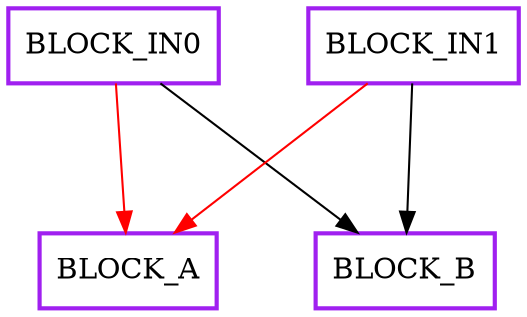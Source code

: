 digraph G {
graph [root="Demo",rankdir   = TB, nodesep           = 0.6, mindist     = 1.0, ranksep = 1.0, overlap = false]
node [style     = "filled", fillcolor = "white", color = "black"]
BLOCK_A[pos="0,0" cpu="0", flags="0x0000a007", type="block", tperiod="100000000", pattern="A", patentry="true", patexit="true", beamproc="undefined", bpentry="false", bpexit="false", qlo="false", qhi="false", qil="false", shape     = "rectangle", fillcolor = "white", penwidth=2, color = "darkorange3", penwidth=2, color = "purple"];
BLOCK_B[pos="144,0" cpu="0", flags="0x0000a007", type="block", tperiod="100000000", pattern="B", patentry="true", patexit="true", beamproc="undefined", bpentry="false", bpexit="false", qlo="false", qhi="false", qil="false", shape     = "rectangle", fillcolor = "white", penwidth=2, color = "darkorange3", penwidth=2, color = "purple"];
BLOCK_IN0[pos="0,144" cpu="0", flags="0x0070a007", type="block", tperiod="100000000", pattern="IN0", patentry="true", patexit="true", beamproc="undefined", bpentry="false", bpexit="false", qlo="true", qhi="true", qil="true", shape     = "rectangle", fillcolor = "white", penwidth=2, color = "darkorange3", penwidth=2, color = "purple"];
BLOCK_IN1[pos="144,144" cpu="0", flags="0x0070a007", type="block", tperiod="100000000", pattern="IN1", patentry="true", patexit="true", beamproc="undefined", bpentry="false", bpexit="false", qlo="true", qhi="true", qil="true", shape     = "rectangle", fillcolor = "white", penwidth=2, color = "darkorange3", penwidth=2, color = "purple"];
BLOCK_IN0->BLOCK_A [type="defdst", color     = "red"];
BLOCK_IN0->BLOCK_B [type="altdst", color     = "black"];
BLOCK_IN1->BLOCK_A [type="defdst", color     = "red"];
BLOCK_IN1->BLOCK_B [type="altdst", color     = "black"];
}
